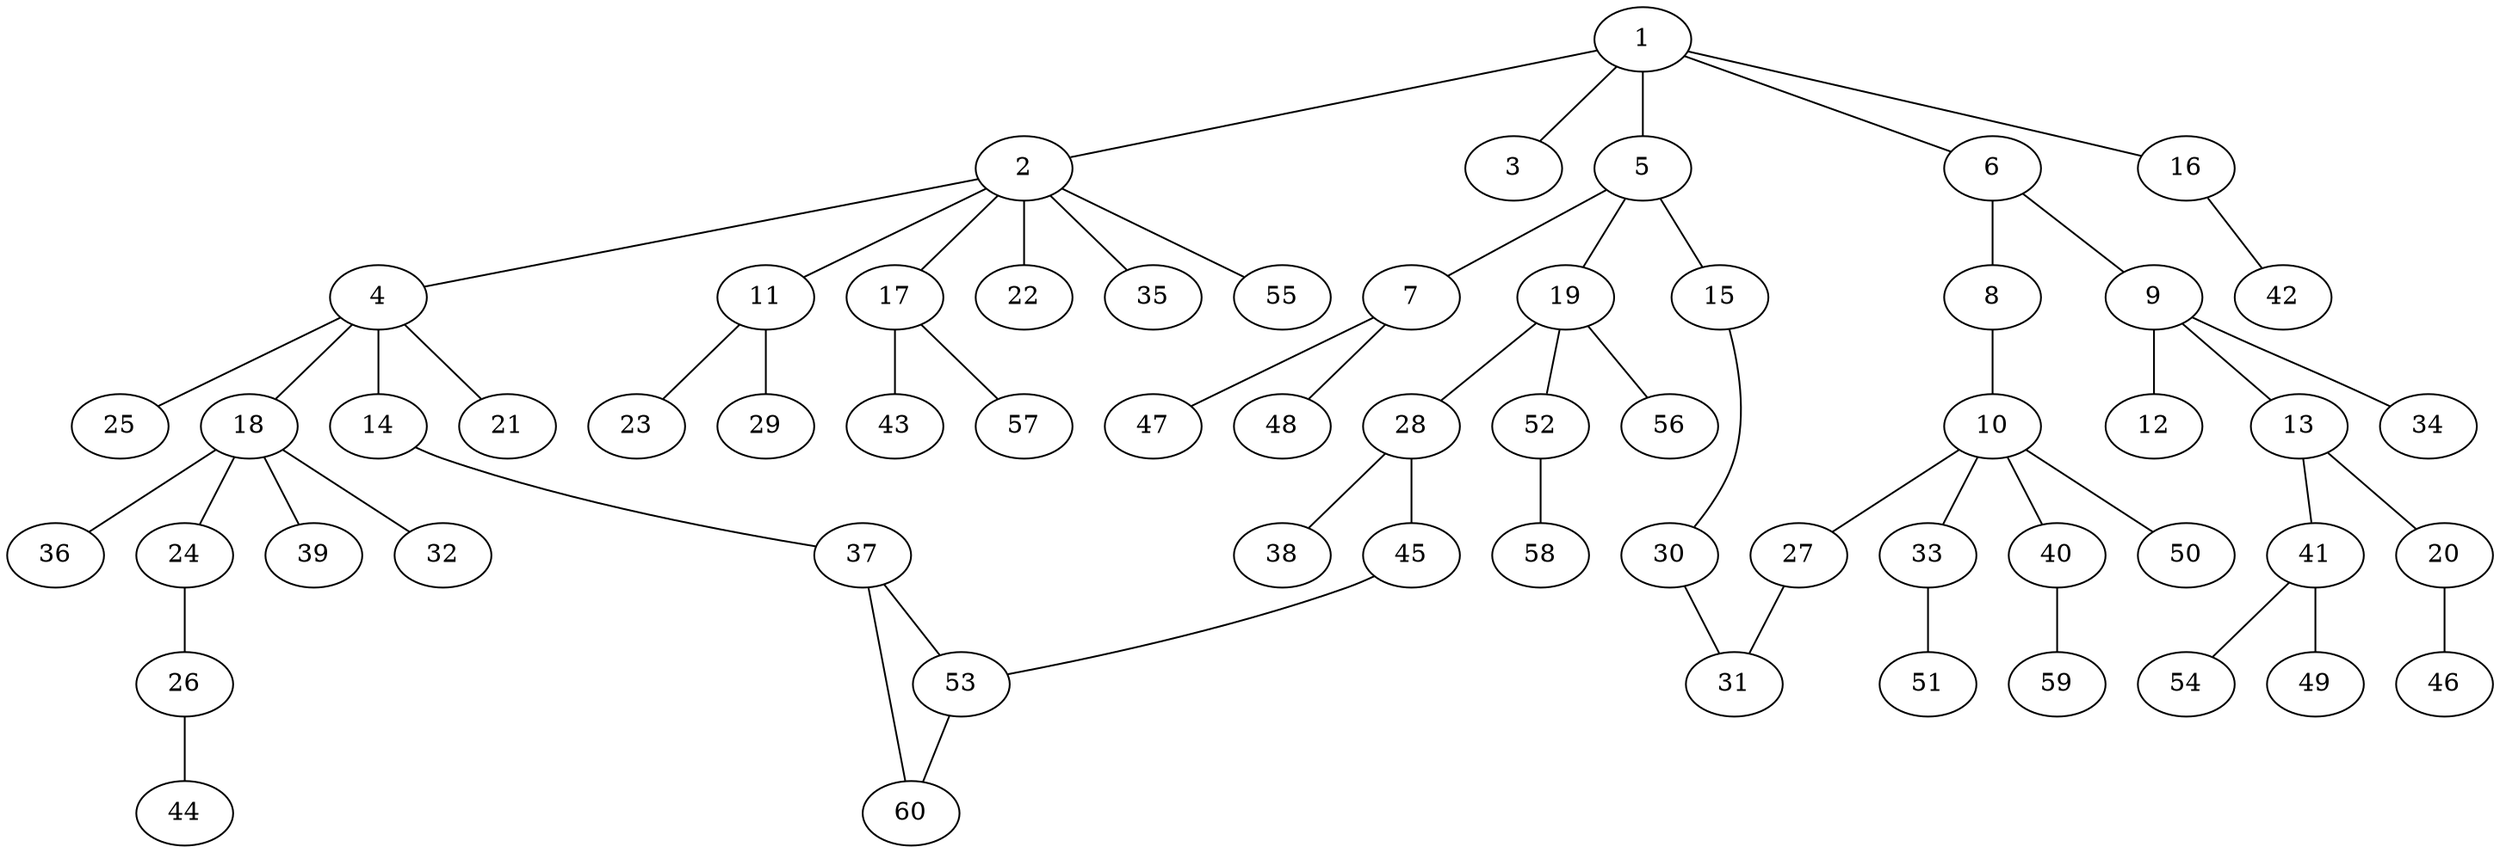 graph graphname {1--2
1--3
1--5
1--6
1--16
2--4
2--11
2--17
2--22
2--35
2--55
4--14
4--18
4--21
4--25
5--7
5--15
5--19
6--8
6--9
7--47
7--48
8--10
9--12
9--13
9--34
10--27
10--33
10--40
10--50
11--23
11--29
13--20
13--41
14--37
15--30
16--42
17--43
17--57
18--24
18--32
18--36
18--39
19--28
19--52
19--56
20--46
24--26
26--44
27--31
28--38
28--45
30--31
33--51
37--53
37--60
40--59
41--49
41--54
45--53
52--58
53--60
}